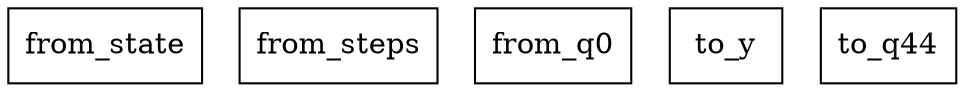 digraph {
    graph [rankdir=TB
          ,bgcolor=transparent];
    node [shape=box
         ,fillcolor=white
         ,style=filled];
    0 [label=<from_state>];
    1 [label=<from_steps>];
    2 [label=<from_q0>];
    3 [label=<to_y>];
    4 [label=<to_q44>];
}